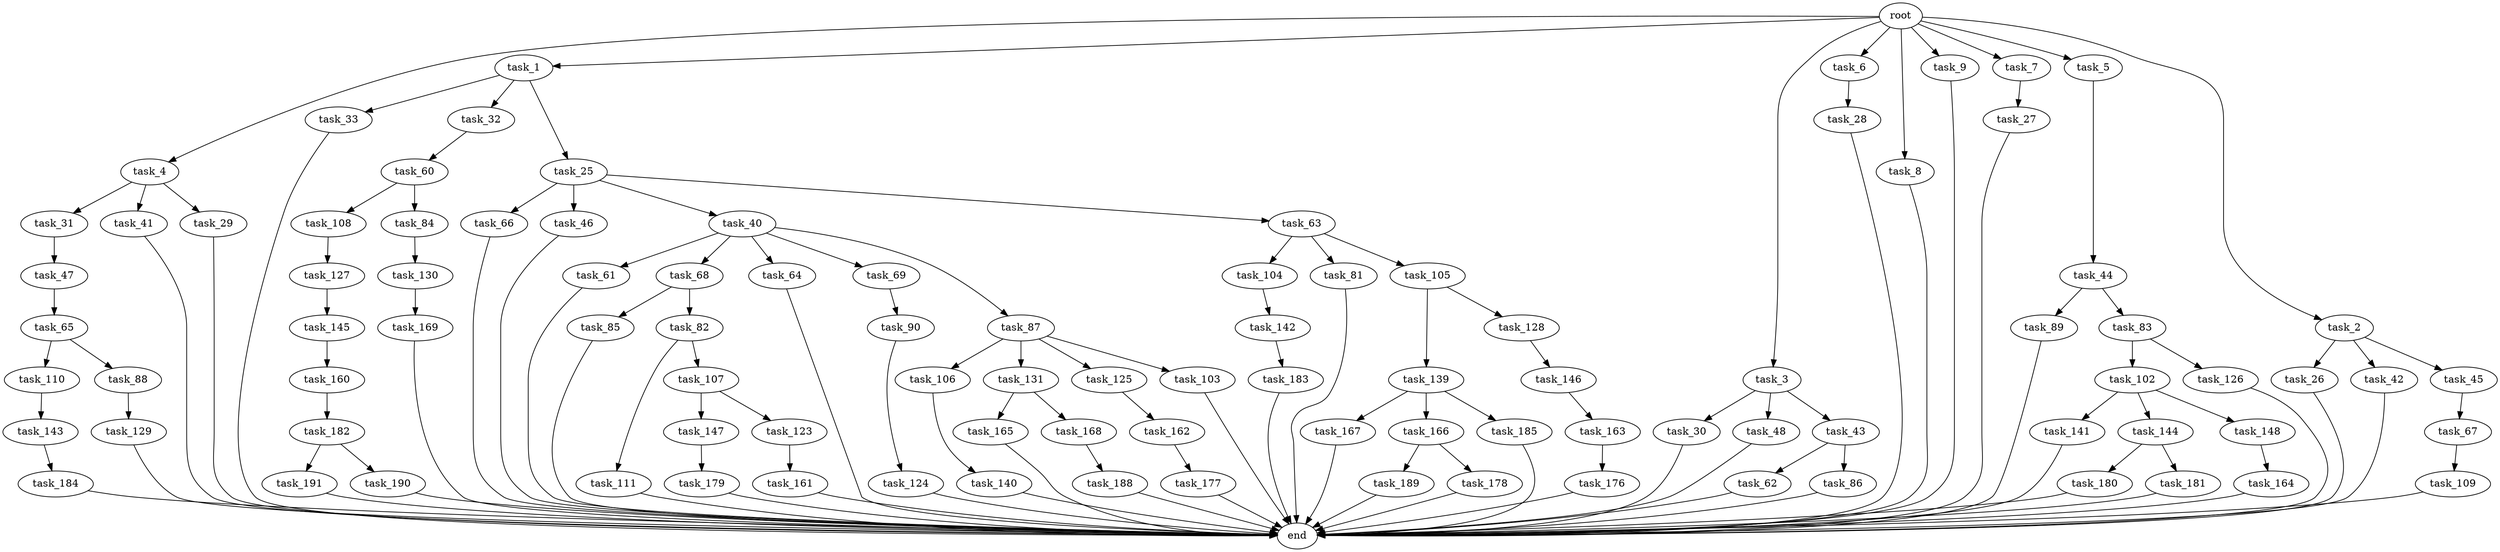 digraph G {
  task_110 [size="420906795008.000000"];
  task_31 [size="309237645312.000000"];
  task_33 [size="309237645312.000000"];
  task_147 [size="77309411328.000000"];
  task_47 [size="137438953472.000000"];
  task_62 [size="309237645312.000000"];
  task_41 [size="309237645312.000000"];
  task_167 [size="420906795008.000000"];
  task_106 [size="309237645312.000000"];
  task_177 [size="309237645312.000000"];
  task_102 [size="214748364800.000000"];
  task_4 [size="1024.000000"];
  task_165 [size="549755813888.000000"];
  task_32 [size="309237645312.000000"];
  task_123 [size="77309411328.000000"];
  task_30 [size="214748364800.000000"];
  task_111 [size="420906795008.000000"];
  task_169 [size="309237645312.000000"];
  end [size="0.000000"];
  task_27 [size="214748364800.000000"];
  task_164 [size="549755813888.000000"];
  task_104 [size="420906795008.000000"];
  task_143 [size="34359738368.000000"];
  task_1 [size="1024.000000"];
  task_66 [size="549755813888.000000"];
  task_61 [size="309237645312.000000"];
  task_3 [size="1024.000000"];
  task_6 [size="1024.000000"];
  task_161 [size="695784701952.000000"];
  task_85 [size="420906795008.000000"];
  task_160 [size="77309411328.000000"];
  task_26 [size="309237645312.000000"];
  task_131 [size="309237645312.000000"];
  task_8 [size="1024.000000"];
  task_141 [size="695784701952.000000"];
  task_44 [size="309237645312.000000"];
  task_145 [size="858993459200.000000"];
  task_166 [size="420906795008.000000"];
  task_183 [size="420906795008.000000"];
  task_188 [size="549755813888.000000"];
  task_162 [size="549755813888.000000"];
  task_146 [size="34359738368.000000"];
  task_9 [size="1024.000000"];
  task_68 [size="309237645312.000000"];
  task_67 [size="137438953472.000000"];
  task_29 [size="309237645312.000000"];
  task_182 [size="77309411328.000000"];
  task_176 [size="34359738368.000000"];
  task_179 [size="214748364800.000000"];
  task_82 [size="420906795008.000000"];
  task_139 [size="309237645312.000000"];
  task_64 [size="309237645312.000000"];
  task_65 [size="549755813888.000000"];
  task_144 [size="695784701952.000000"];
  task_191 [size="420906795008.000000"];
  task_180 [size="214748364800.000000"];
  task_108 [size="695784701952.000000"];
  task_130 [size="34359738368.000000"];
  task_42 [size="309237645312.000000"];
  task_69 [size="309237645312.000000"];
  task_46 [size="549755813888.000000"];
  task_90 [size="34359738368.000000"];
  task_28 [size="420906795008.000000"];
  task_84 [size="695784701952.000000"];
  task_125 [size="309237645312.000000"];
  task_189 [size="549755813888.000000"];
  task_129 [size="695784701952.000000"];
  task_142 [size="137438953472.000000"];
  task_107 [size="420906795008.000000"];
  task_88 [size="420906795008.000000"];
  task_60 [size="34359738368.000000"];
  task_184 [size="77309411328.000000"];
  task_126 [size="214748364800.000000"];
  task_7 [size="1024.000000"];
  task_48 [size="214748364800.000000"];
  task_45 [size="309237645312.000000"];
  task_81 [size="420906795008.000000"];
  task_5 [size="1024.000000"];
  task_128 [size="309237645312.000000"];
  root [size="0.000000"];
  task_127 [size="214748364800.000000"];
  task_124 [size="309237645312.000000"];
  task_168 [size="549755813888.000000"];
  task_25 [size="309237645312.000000"];
  task_163 [size="309237645312.000000"];
  task_89 [size="77309411328.000000"];
  task_181 [size="214748364800.000000"];
  task_148 [size="695784701952.000000"];
  task_87 [size="309237645312.000000"];
  task_105 [size="420906795008.000000"];
  task_40 [size="549755813888.000000"];
  task_140 [size="77309411328.000000"];
  task_103 [size="309237645312.000000"];
  task_83 [size="77309411328.000000"];
  task_63 [size="549755813888.000000"];
  task_190 [size="420906795008.000000"];
  task_109 [size="695784701952.000000"];
  task_86 [size="309237645312.000000"];
  task_2 [size="1024.000000"];
  task_185 [size="420906795008.000000"];
  task_178 [size="549755813888.000000"];
  task_43 [size="214748364800.000000"];

  task_110 -> task_143 [size="33554432.000000"];
  task_31 -> task_47 [size="134217728.000000"];
  task_33 -> end [size="1.000000"];
  task_147 -> task_179 [size="209715200.000000"];
  task_47 -> task_65 [size="536870912.000000"];
  task_62 -> end [size="1.000000"];
  task_41 -> end [size="1.000000"];
  task_167 -> end [size="1.000000"];
  task_106 -> task_140 [size="75497472.000000"];
  task_177 -> end [size="1.000000"];
  task_102 -> task_144 [size="679477248.000000"];
  task_102 -> task_141 [size="679477248.000000"];
  task_102 -> task_148 [size="679477248.000000"];
  task_4 -> task_31 [size="301989888.000000"];
  task_4 -> task_41 [size="301989888.000000"];
  task_4 -> task_29 [size="301989888.000000"];
  task_165 -> end [size="1.000000"];
  task_32 -> task_60 [size="33554432.000000"];
  task_123 -> task_161 [size="679477248.000000"];
  task_30 -> end [size="1.000000"];
  task_111 -> end [size="1.000000"];
  task_169 -> end [size="1.000000"];
  task_27 -> end [size="1.000000"];
  task_164 -> end [size="1.000000"];
  task_104 -> task_142 [size="134217728.000000"];
  task_143 -> task_184 [size="75497472.000000"];
  task_1 -> task_33 [size="301989888.000000"];
  task_1 -> task_32 [size="301989888.000000"];
  task_1 -> task_25 [size="301989888.000000"];
  task_66 -> end [size="1.000000"];
  task_61 -> end [size="1.000000"];
  task_3 -> task_30 [size="209715200.000000"];
  task_3 -> task_48 [size="209715200.000000"];
  task_3 -> task_43 [size="209715200.000000"];
  task_6 -> task_28 [size="411041792.000000"];
  task_161 -> end [size="1.000000"];
  task_85 -> end [size="1.000000"];
  task_160 -> task_182 [size="75497472.000000"];
  task_26 -> end [size="1.000000"];
  task_131 -> task_168 [size="536870912.000000"];
  task_131 -> task_165 [size="536870912.000000"];
  task_8 -> end [size="1.000000"];
  task_141 -> end [size="1.000000"];
  task_44 -> task_83 [size="75497472.000000"];
  task_44 -> task_89 [size="75497472.000000"];
  task_145 -> task_160 [size="75497472.000000"];
  task_166 -> task_189 [size="536870912.000000"];
  task_166 -> task_178 [size="536870912.000000"];
  task_183 -> end [size="1.000000"];
  task_188 -> end [size="1.000000"];
  task_162 -> task_177 [size="301989888.000000"];
  task_146 -> task_163 [size="301989888.000000"];
  task_9 -> end [size="1.000000"];
  task_68 -> task_82 [size="411041792.000000"];
  task_68 -> task_85 [size="411041792.000000"];
  task_67 -> task_109 [size="679477248.000000"];
  task_29 -> end [size="1.000000"];
  task_182 -> task_190 [size="411041792.000000"];
  task_182 -> task_191 [size="411041792.000000"];
  task_176 -> end [size="1.000000"];
  task_179 -> end [size="1.000000"];
  task_82 -> task_111 [size="411041792.000000"];
  task_82 -> task_107 [size="411041792.000000"];
  task_139 -> task_166 [size="411041792.000000"];
  task_139 -> task_185 [size="411041792.000000"];
  task_139 -> task_167 [size="411041792.000000"];
  task_64 -> end [size="1.000000"];
  task_65 -> task_88 [size="411041792.000000"];
  task_65 -> task_110 [size="411041792.000000"];
  task_144 -> task_180 [size="209715200.000000"];
  task_144 -> task_181 [size="209715200.000000"];
  task_191 -> end [size="1.000000"];
  task_180 -> end [size="1.000000"];
  task_108 -> task_127 [size="209715200.000000"];
  task_130 -> task_169 [size="301989888.000000"];
  task_42 -> end [size="1.000000"];
  task_69 -> task_90 [size="33554432.000000"];
  task_46 -> end [size="1.000000"];
  task_90 -> task_124 [size="301989888.000000"];
  task_28 -> end [size="1.000000"];
  task_84 -> task_130 [size="33554432.000000"];
  task_125 -> task_162 [size="536870912.000000"];
  task_189 -> end [size="1.000000"];
  task_129 -> end [size="1.000000"];
  task_142 -> task_183 [size="411041792.000000"];
  task_107 -> task_147 [size="75497472.000000"];
  task_107 -> task_123 [size="75497472.000000"];
  task_88 -> task_129 [size="679477248.000000"];
  task_60 -> task_84 [size="679477248.000000"];
  task_60 -> task_108 [size="679477248.000000"];
  task_184 -> end [size="1.000000"];
  task_126 -> end [size="1.000000"];
  task_7 -> task_27 [size="209715200.000000"];
  task_48 -> end [size="1.000000"];
  task_45 -> task_67 [size="134217728.000000"];
  task_81 -> end [size="1.000000"];
  task_5 -> task_44 [size="301989888.000000"];
  task_128 -> task_146 [size="33554432.000000"];
  root -> task_9 [size="1.000000"];
  root -> task_5 [size="1.000000"];
  root -> task_7 [size="1.000000"];
  root -> task_2 [size="1.000000"];
  root -> task_1 [size="1.000000"];
  root -> task_8 [size="1.000000"];
  root -> task_4 [size="1.000000"];
  root -> task_3 [size="1.000000"];
  root -> task_6 [size="1.000000"];
  task_127 -> task_145 [size="838860800.000000"];
  task_124 -> end [size="1.000000"];
  task_168 -> task_188 [size="536870912.000000"];
  task_25 -> task_40 [size="536870912.000000"];
  task_25 -> task_46 [size="536870912.000000"];
  task_25 -> task_66 [size="536870912.000000"];
  task_25 -> task_63 [size="536870912.000000"];
  task_163 -> task_176 [size="33554432.000000"];
  task_89 -> end [size="1.000000"];
  task_181 -> end [size="1.000000"];
  task_148 -> task_164 [size="536870912.000000"];
  task_87 -> task_103 [size="301989888.000000"];
  task_87 -> task_106 [size="301989888.000000"];
  task_87 -> task_125 [size="301989888.000000"];
  task_87 -> task_131 [size="301989888.000000"];
  task_105 -> task_139 [size="301989888.000000"];
  task_105 -> task_128 [size="301989888.000000"];
  task_40 -> task_64 [size="301989888.000000"];
  task_40 -> task_68 [size="301989888.000000"];
  task_40 -> task_61 [size="301989888.000000"];
  task_40 -> task_69 [size="301989888.000000"];
  task_40 -> task_87 [size="301989888.000000"];
  task_140 -> end [size="1.000000"];
  task_103 -> end [size="1.000000"];
  task_83 -> task_126 [size="209715200.000000"];
  task_83 -> task_102 [size="209715200.000000"];
  task_63 -> task_81 [size="411041792.000000"];
  task_63 -> task_105 [size="411041792.000000"];
  task_63 -> task_104 [size="411041792.000000"];
  task_190 -> end [size="1.000000"];
  task_109 -> end [size="1.000000"];
  task_86 -> end [size="1.000000"];
  task_2 -> task_26 [size="301989888.000000"];
  task_2 -> task_45 [size="301989888.000000"];
  task_2 -> task_42 [size="301989888.000000"];
  task_185 -> end [size="1.000000"];
  task_178 -> end [size="1.000000"];
  task_43 -> task_62 [size="301989888.000000"];
  task_43 -> task_86 [size="301989888.000000"];
}
